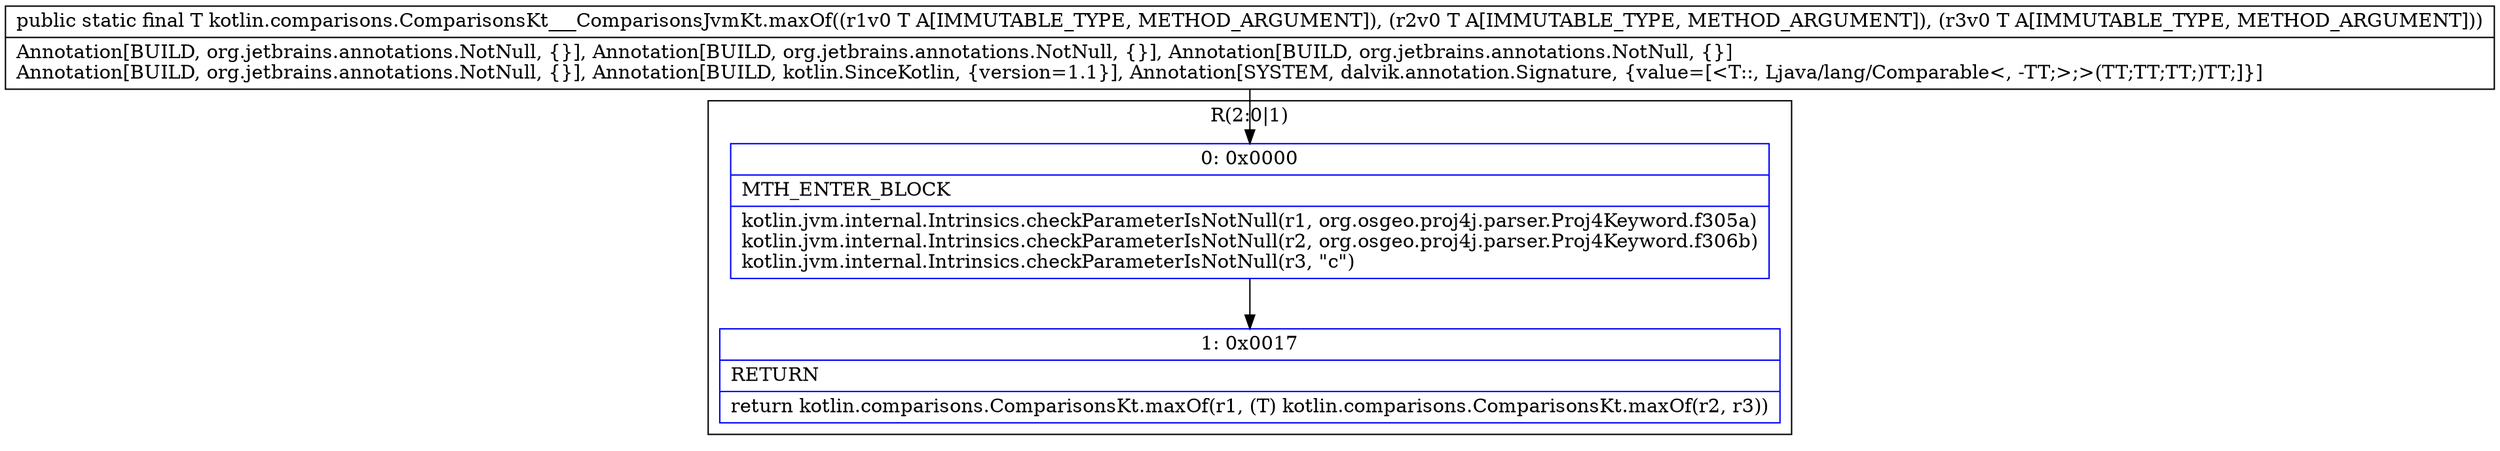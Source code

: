 digraph "CFG forkotlin.comparisons.ComparisonsKt___ComparisonsJvmKt.maxOf(Ljava\/lang\/Comparable;Ljava\/lang\/Comparable;Ljava\/lang\/Comparable;)Ljava\/lang\/Comparable;" {
subgraph cluster_Region_622593874 {
label = "R(2:0|1)";
node [shape=record,color=blue];
Node_0 [shape=record,label="{0\:\ 0x0000|MTH_ENTER_BLOCK\l|kotlin.jvm.internal.Intrinsics.checkParameterIsNotNull(r1, org.osgeo.proj4j.parser.Proj4Keyword.f305a)\lkotlin.jvm.internal.Intrinsics.checkParameterIsNotNull(r2, org.osgeo.proj4j.parser.Proj4Keyword.f306b)\lkotlin.jvm.internal.Intrinsics.checkParameterIsNotNull(r3, \"c\")\l}"];
Node_1 [shape=record,label="{1\:\ 0x0017|RETURN\l|return kotlin.comparisons.ComparisonsKt.maxOf(r1, (T) kotlin.comparisons.ComparisonsKt.maxOf(r2, r3))\l}"];
}
MethodNode[shape=record,label="{public static final T kotlin.comparisons.ComparisonsKt___ComparisonsJvmKt.maxOf((r1v0 T A[IMMUTABLE_TYPE, METHOD_ARGUMENT]), (r2v0 T A[IMMUTABLE_TYPE, METHOD_ARGUMENT]), (r3v0 T A[IMMUTABLE_TYPE, METHOD_ARGUMENT]))  | Annotation[BUILD, org.jetbrains.annotations.NotNull, \{\}], Annotation[BUILD, org.jetbrains.annotations.NotNull, \{\}], Annotation[BUILD, org.jetbrains.annotations.NotNull, \{\}]\lAnnotation[BUILD, org.jetbrains.annotations.NotNull, \{\}], Annotation[BUILD, kotlin.SinceKotlin, \{version=1.1\}], Annotation[SYSTEM, dalvik.annotation.Signature, \{value=[\<T::, Ljava\/lang\/Comparable\<, \-TT;\>;\>(TT;TT;TT;)TT;]\}]\l}"];
MethodNode -> Node_0;
Node_0 -> Node_1;
}

